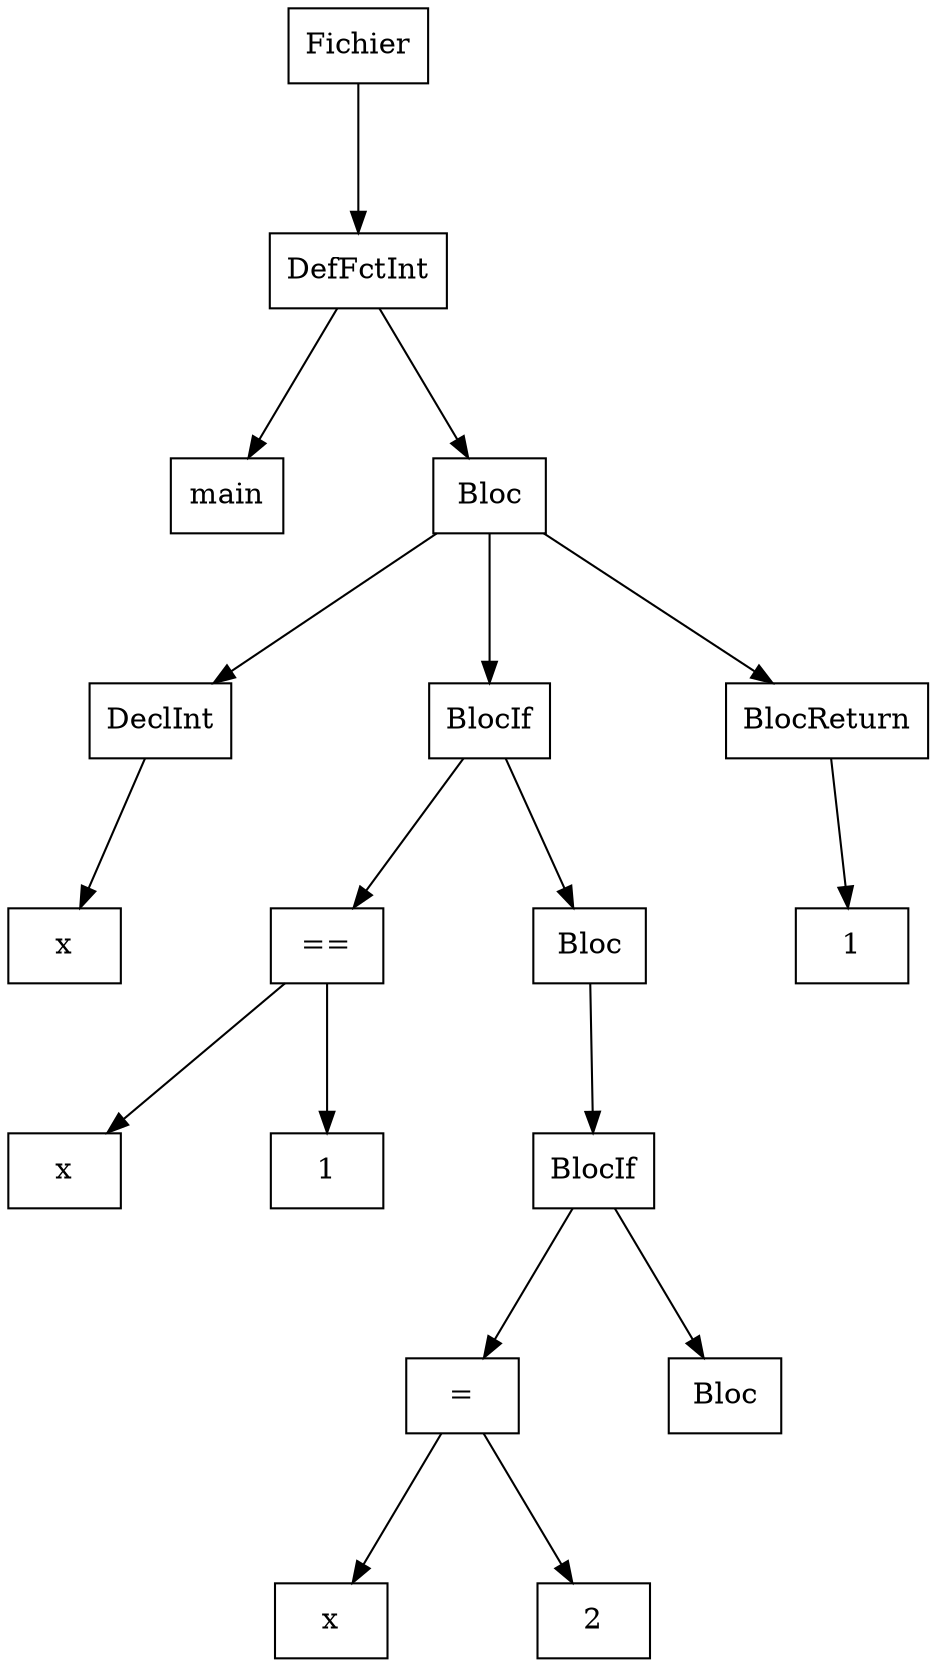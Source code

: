 digraph "ast"{

	nodesep=1;
	ranksep=1;

	N0 [label="Fichier", shape="box"];
	N1 [label="DefFctInt", shape="box"];
	N2 [label="main", shape="box"];
	N3 [label="Bloc", shape="box"];
	N4 [label="DeclInt", shape="box"];
	N5 [label="x", shape="box"];
	N6 [label="BlocIf", shape="box"];
	N7 [label="==", shape="box"];
	N8 [label="x", shape="box"];
	N9 [label="1", shape="box"];
	N10 [label="Bloc", shape="box"];
	N11 [label="BlocIf", shape="box"];
	N12 [label="=", shape="box"];
	N13 [label="x", shape="box"];
	N14 [label="2", shape="box"];
	N15 [label="Bloc", shape="box"];
	N16 [label="BlocReturn", shape="box"];
	N17 [label="1", shape="box"];

	N1 -> N2; 
	N4 -> N5; 
	N3 -> N4; 
	N7 -> N8; 
	N7 -> N9; 
	N6 -> N7; 
	N12 -> N13; 
	N12 -> N14; 
	N11 -> N12; 
	N11 -> N15; 
	N10 -> N11; 
	N6 -> N10; 
	N3 -> N6; 
	N16 -> N17; 
	N3 -> N16; 
	N1 -> N3; 
	N0 -> N1; 
}
